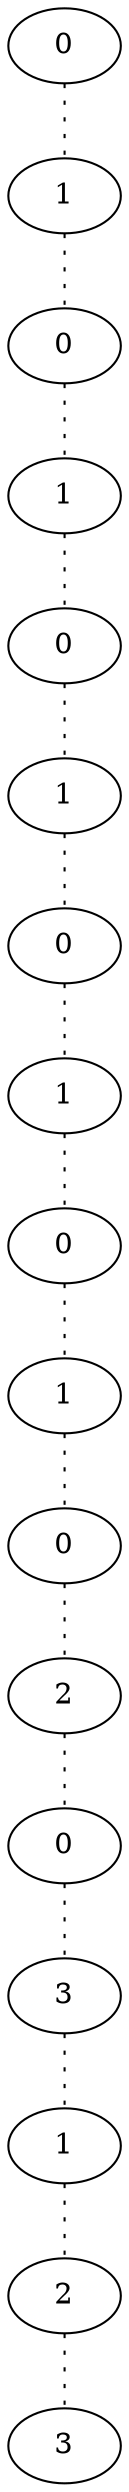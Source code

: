 graph {
a[label=0]
b[label=1]
c[label=0]
d[label=1]
e[label=0]
f[label=1]
g[label=0]
h[label=1]
i[label=0]
j[label=1]
k[label=0]
l[label=2]
m[label=0]
n[label=3]
o[label=1]
p[label=2]
q[label=3]
a -- b [style=dotted];
b -- c [style=dotted];
c -- d [style=dotted];
d -- e [style=dotted];
e -- f [style=dotted];
f -- g [style=dotted];
g -- h [style=dotted];
h -- i [style=dotted];
i -- j [style=dotted];
j -- k [style=dotted];
k -- l [style=dotted];
l -- m [style=dotted];
m -- n [style=dotted];
n -- o [style=dotted];
o -- p [style=dotted];
p -- q [style=dotted];
}
